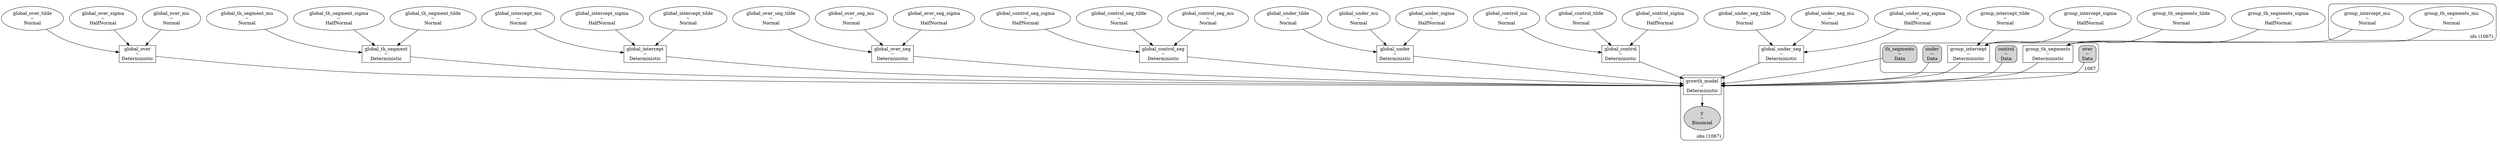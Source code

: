 digraph {
	subgraph cluster1067 {
		under [label="under
~
Data" shape=box style="rounded, filled"]
		th_segments [label="th_segments
~
Data" shape=box style="rounded, filled"]
		over [label="over
~
Data" shape=box style="rounded, filled"]
		group_th_segments [label="group_th_segments
~
Deterministic" shape=box]
		control [label="control
~
Data" shape=box style="rounded, filled"]
		group_intercept [label="group_intercept
~
Deterministic" shape=box]
		label=1067 labeljust=r labelloc=b style=rounded
	}
	global_th_segment_mu [label="global_th_segment_mu
~
Normal" shape=ellipse]
	global_control_seg [label="global_control_seg
~
Deterministic" shape=box]
	global_control_mu [label="global_control_mu
~
Normal" shape=ellipse]
	global_control_seg_sigma [label="global_control_seg_sigma
~
HalfNormal" shape=ellipse]
	global_under [label="global_under
~
Deterministic" shape=box]
	global_under_tilde [label="global_under_tilde
~
Normal" shape=ellipse]
	global_control_seg_tilde [label="global_control_seg_tilde
~
Normal" shape=ellipse]
	global_over_seg_tilde [label="global_over_seg_tilde
~
Normal" shape=ellipse]
	global_under_seg_tilde [label="global_under_seg_tilde
~
Normal" shape=ellipse]
	global_over_tilde [label="global_over_tilde
~
Normal" shape=ellipse]
	global_control_tilde [label="global_control_tilde
~
Normal" shape=ellipse]
	global_over_seg_mu [label="global_over_seg_mu
~
Normal" shape=ellipse]
	global_under_mu [label="global_under_mu
~
Normal" shape=ellipse]
	global_over_sigma [label="global_over_sigma
~
HalfNormal" shape=ellipse]
	global_control_sigma [label="global_control_sigma
~
HalfNormal" shape=ellipse]
	global_control [label="global_control
~
Deterministic" shape=box]
	global_under_sigma [label="global_under_sigma
~
HalfNormal" shape=ellipse]
	global_under_seg_mu [label="global_under_seg_mu
~
Normal" shape=ellipse]
	global_under_seg [label="global_under_seg
~
Deterministic" shape=box]
	global_control_seg_mu [label="global_control_seg_mu
~
Normal" shape=ellipse]
	group_th_segments_tilde [label="group_th_segments_tilde
~
Normal" shape=ellipse]
	global_over [label="global_over
~
Deterministic" shape=box]
	global_over_seg_sigma [label="global_over_seg_sigma
~
HalfNormal" shape=ellipse]
	global_under_seg_sigma [label="global_under_seg_sigma
~
HalfNormal" shape=ellipse]
	global_th_segment_sigma [label="global_th_segment_sigma
~
HalfNormal" shape=ellipse]
	global_intercept_mu [label="global_intercept_mu
~
Normal" shape=ellipse]
	group_intercept_tilde [label="group_intercept_tilde
~
Normal" shape=ellipse]
	global_over_mu [label="global_over_mu
~
Normal" shape=ellipse]
	group_intercept_sigma [label="group_intercept_sigma
~
HalfNormal" shape=ellipse]
	global_th_segment [label="global_th_segment
~
Deterministic" shape=box]
	global_th_segment_tilde [label="global_th_segment_tilde
~
Normal" shape=ellipse]
	global_intercept [label="global_intercept
~
Deterministic" shape=box]
	group_th_segments_sigma [label="group_th_segments_sigma
~
HalfNormal" shape=ellipse]
	global_over_seg [label="global_over_seg
~
Deterministic" shape=box]
	global_intercept_sigma [label="global_intercept_sigma
~
HalfNormal" shape=ellipse]
	global_intercept_tilde [label="global_intercept_tilde
~
Normal" shape=ellipse]
	subgraph "clusterids (1067)" {
		group_intercept_mu [label="group_intercept_mu
~
Normal" shape=ellipse]
		group_th_segments_mu [label="group_th_segments_mu
~
Normal" shape=ellipse]
		label="ids (1067)" labeljust=r labelloc=b style=rounded
	}
	subgraph "clusterobs (1067)" {
		y [label="y
~
Binomial" shape=ellipse style=filled]
		growth_model [label="growth_model
~
Deterministic" shape=box]
		label="obs (1067)" labeljust=r labelloc=b style=rounded
	}
	global_intercept_sigma -> global_intercept
	global_intercept_mu -> global_intercept
	global_intercept_tilde -> global_intercept
	global_th_segment_tilde -> global_th_segment
	global_th_segment_sigma -> global_th_segment
	global_th_segment_mu -> global_th_segment
	global_control_mu -> global_control
	global_control_tilde -> global_control
	global_control_sigma -> global_control
	global_under_sigma -> global_under
	global_under_tilde -> global_under
	global_under_mu -> global_under
	global_over_sigma -> global_over
	global_over_mu -> global_over
	global_over_tilde -> global_over
	global_control_seg_sigma -> global_control_seg
	global_control_seg_tilde -> global_control_seg
	global_control_seg_mu -> global_control_seg
	global_under_seg_mu -> global_under_seg
	global_under_seg_sigma -> global_under_seg
	global_under_seg_tilde -> global_under_seg
	global_over_seg_mu -> global_over_seg
	global_over_seg_sigma -> global_over_seg
	global_over_seg_tilde -> global_over_seg
	group_intercept_mu -> group_intercept
	group_intercept_tilde -> group_intercept
	group_intercept_sigma -> group_intercept
	group_th_segments_sigma -> group_th_segments
	group_th_segments_mu -> group_th_segments
	group_th_segments_tilde -> group_th_segments
	global_under -> growth_model
	global_under_seg -> growth_model
	under -> growth_model
	global_control_seg -> growth_model
	th_segments -> growth_model
	global_over -> growth_model
	over -> growth_model
	global_th_segment -> growth_model
	global_intercept -> growth_model
	global_control -> growth_model
	global_over_seg -> growth_model
	group_th_segments -> growth_model
	control -> growth_model
	group_intercept -> growth_model
	growth_model -> y
}
